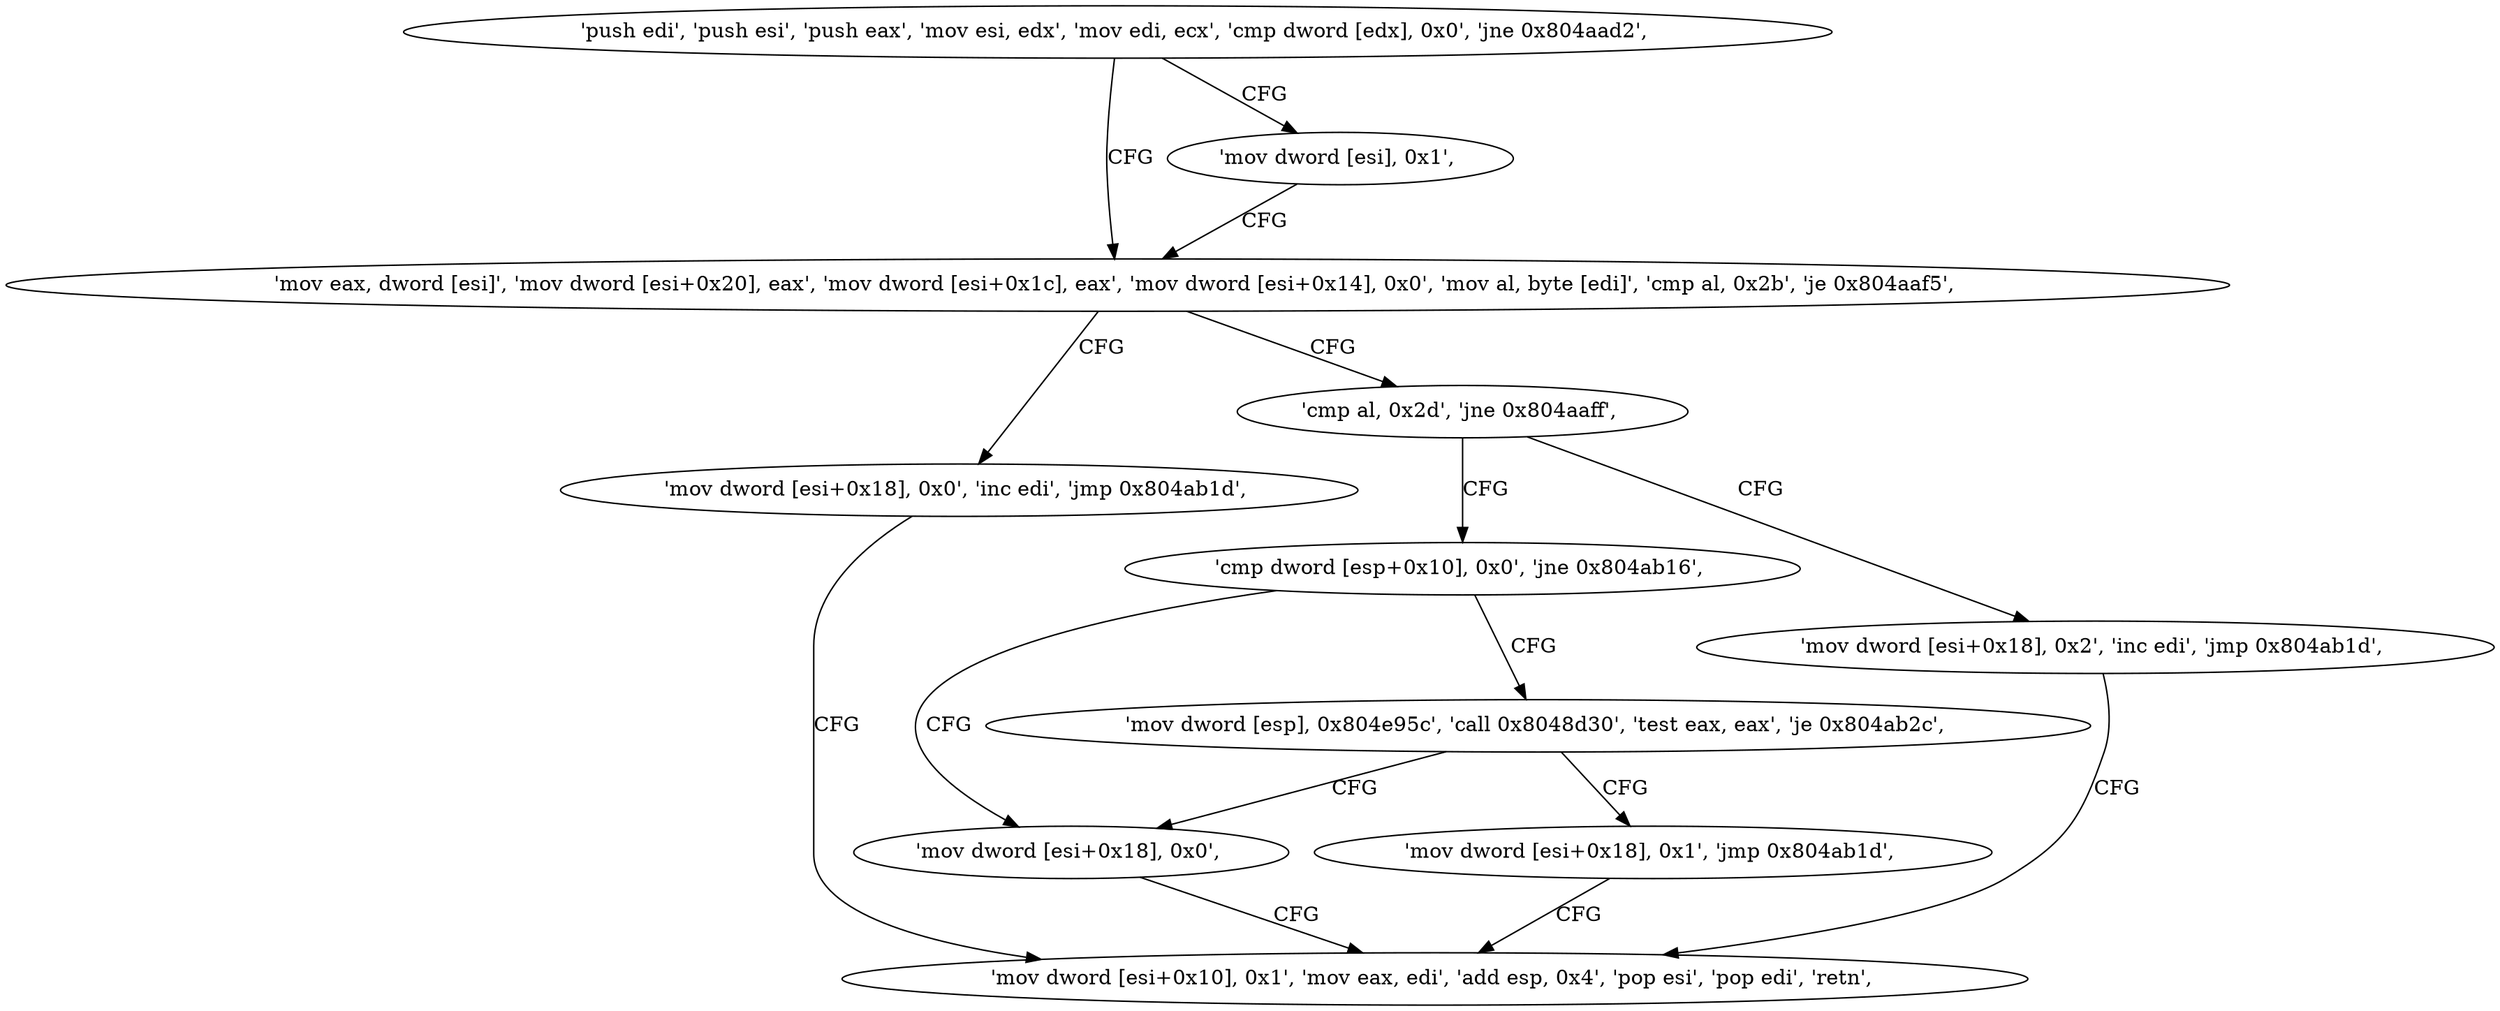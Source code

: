 digraph "func" {
"134523584" [label = "'push edi', 'push esi', 'push eax', 'mov esi, edx', 'mov edi, ecx', 'cmp dword [edx], 0x0', 'jne 0x804aad2', " ]
"134523602" [label = "'mov eax, dword [esi]', 'mov dword [esi+0x20], eax', 'mov dword [esi+0x1c], eax', 'mov dword [esi+0x14], 0x0', 'mov al, byte [edi]', 'cmp al, 0x2b', 'je 0x804aaf5', " ]
"134523596" [label = "'mov dword [esi], 0x1', " ]
"134523637" [label = "'mov dword [esi+0x18], 0x0', 'inc edi', 'jmp 0x804ab1d', " ]
"134523623" [label = "'cmp al, 0x2d', 'jne 0x804aaff', " ]
"134523677" [label = "'mov dword [esi+0x10], 0x1', 'mov eax, edi', 'add esp, 0x4', 'pop esi', 'pop edi', 'retn', " ]
"134523647" [label = "'cmp dword [esp+0x10], 0x0', 'jne 0x804ab16', " ]
"134523627" [label = "'mov dword [esi+0x18], 0x2', 'inc edi', 'jmp 0x804ab1d', " ]
"134523670" [label = "'mov dword [esi+0x18], 0x0', " ]
"134523654" [label = "'mov dword [esp], 0x804e95c', 'call 0x8048d30', 'test eax, eax', 'je 0x804ab2c', " ]
"134523692" [label = "'mov dword [esi+0x18], 0x1', 'jmp 0x804ab1d', " ]
"134523584" -> "134523602" [ label = "CFG" ]
"134523584" -> "134523596" [ label = "CFG" ]
"134523602" -> "134523637" [ label = "CFG" ]
"134523602" -> "134523623" [ label = "CFG" ]
"134523596" -> "134523602" [ label = "CFG" ]
"134523637" -> "134523677" [ label = "CFG" ]
"134523623" -> "134523647" [ label = "CFG" ]
"134523623" -> "134523627" [ label = "CFG" ]
"134523647" -> "134523670" [ label = "CFG" ]
"134523647" -> "134523654" [ label = "CFG" ]
"134523627" -> "134523677" [ label = "CFG" ]
"134523670" -> "134523677" [ label = "CFG" ]
"134523654" -> "134523692" [ label = "CFG" ]
"134523654" -> "134523670" [ label = "CFG" ]
"134523692" -> "134523677" [ label = "CFG" ]
}
